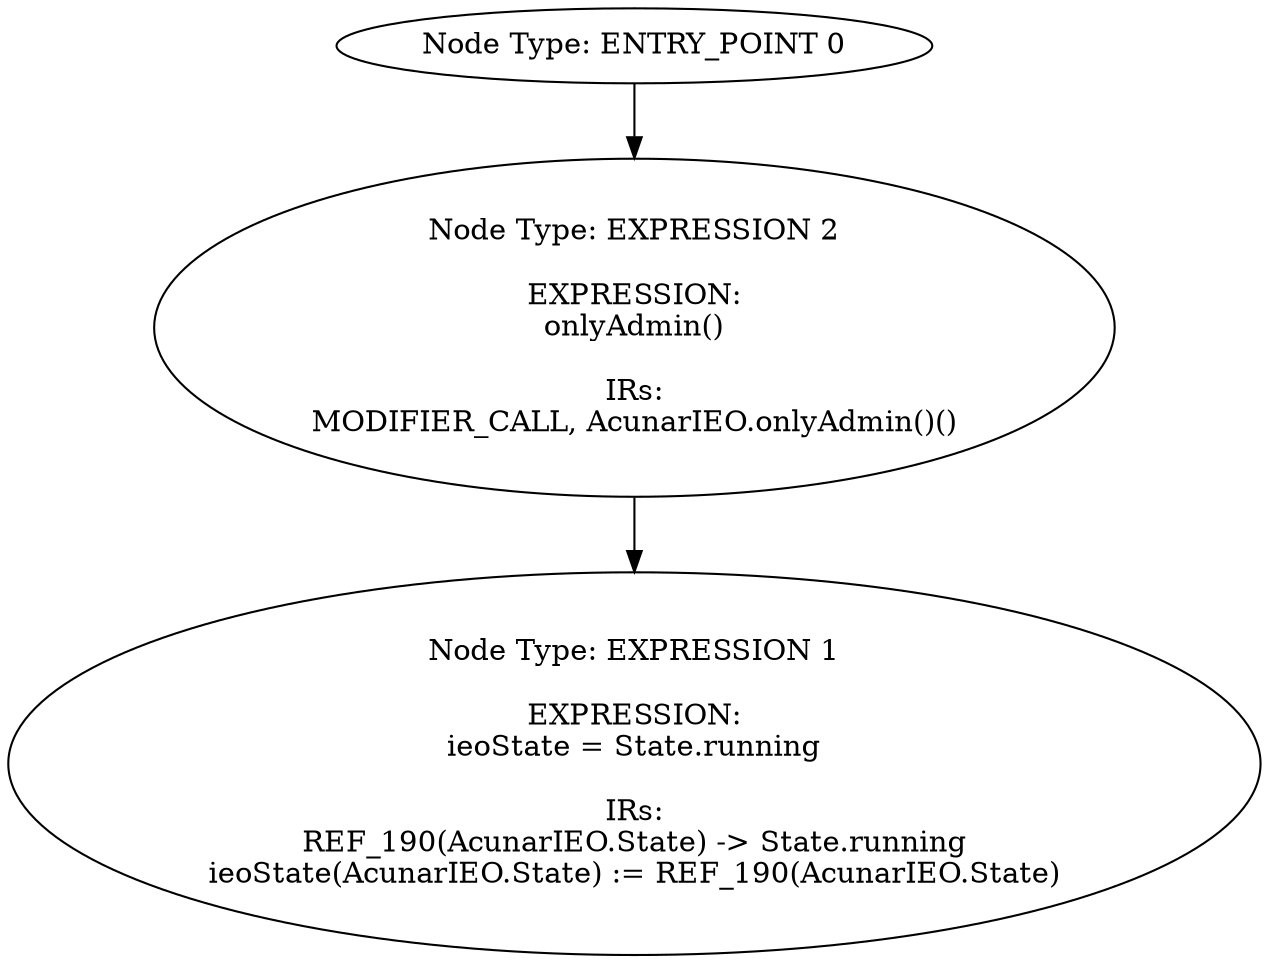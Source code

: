 digraph{
0[label="Node Type: ENTRY_POINT 0
"];
0->2;
1[label="Node Type: EXPRESSION 1

EXPRESSION:
ieoState = State.running

IRs:
REF_190(AcunarIEO.State) -> State.running
ieoState(AcunarIEO.State) := REF_190(AcunarIEO.State)"];
2[label="Node Type: EXPRESSION 2

EXPRESSION:
onlyAdmin()

IRs:
MODIFIER_CALL, AcunarIEO.onlyAdmin()()"];
2->1;
}

